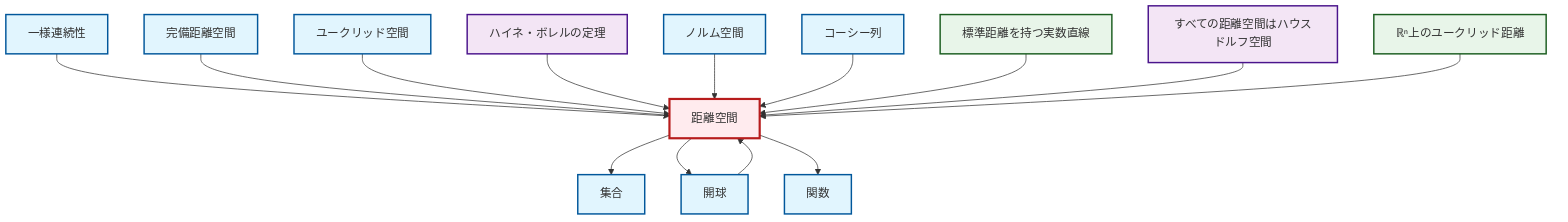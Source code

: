 graph TD
    classDef definition fill:#e1f5fe,stroke:#01579b,stroke-width:2px
    classDef theorem fill:#f3e5f5,stroke:#4a148c,stroke-width:2px
    classDef axiom fill:#fff3e0,stroke:#e65100,stroke-width:2px
    classDef example fill:#e8f5e9,stroke:#1b5e20,stroke-width:2px
    classDef current fill:#ffebee,stroke:#b71c1c,stroke-width:3px
    def-function["関数"]:::definition
    thm-heine-borel["ハイネ・ボレルの定理"]:::theorem
    def-uniform-continuity["一様連続性"]:::definition
    ex-real-line-metric["標準距離を持つ実数直線"]:::example
    ex-euclidean-metric["ℝⁿ上のユークリッド距離"]:::example
    def-open-ball["開球"]:::definition
    def-set["集合"]:::definition
    def-euclidean-space["ユークリッド空間"]:::definition
    def-cauchy-sequence["コーシー列"]:::definition
    def-metric-space["距離空間"]:::definition
    def-complete-metric-space["完備距離空間"]:::definition
    def-normed-vector-space["ノルム空間"]:::definition
    thm-metric-hausdorff["すべての距離空間はハウスドルフ空間"]:::theorem
    def-open-ball --> def-metric-space
    def-uniform-continuity --> def-metric-space
    def-metric-space --> def-set
    def-complete-metric-space --> def-metric-space
    def-euclidean-space --> def-metric-space
    thm-heine-borel --> def-metric-space
    def-normed-vector-space --> def-metric-space
    def-cauchy-sequence --> def-metric-space
    def-metric-space --> def-open-ball
    ex-real-line-metric --> def-metric-space
    thm-metric-hausdorff --> def-metric-space
    ex-euclidean-metric --> def-metric-space
    def-metric-space --> def-function
    class def-metric-space current